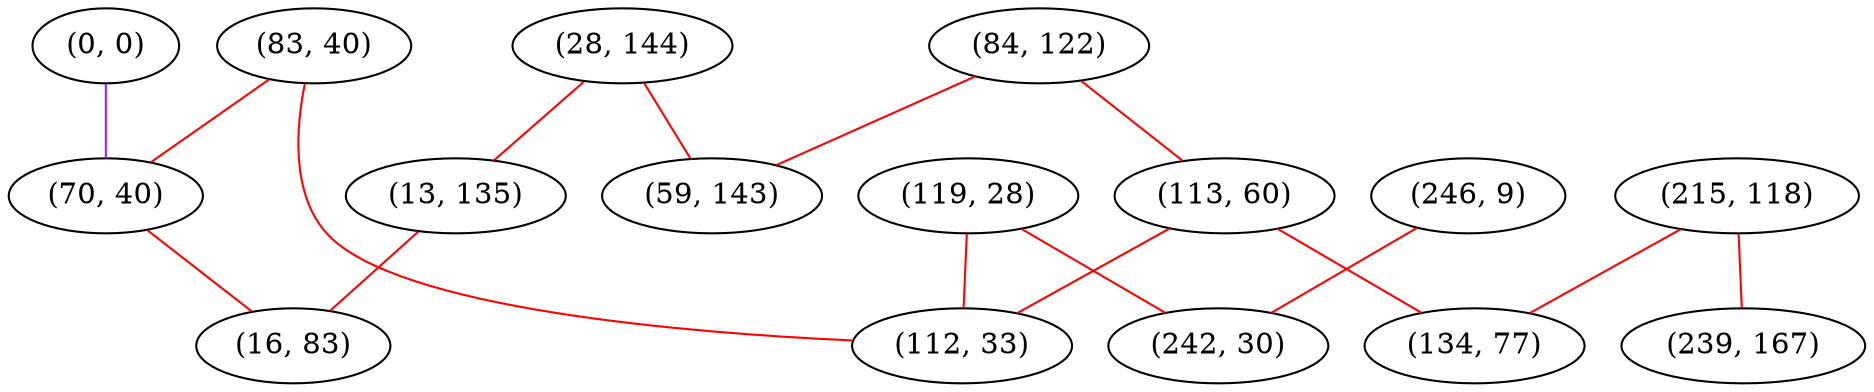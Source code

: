 graph "" {
"(83, 40)";
"(84, 122)";
"(0, 0)";
"(70, 40)";
"(113, 60)";
"(28, 144)";
"(119, 28)";
"(59, 143)";
"(215, 118)";
"(112, 33)";
"(246, 9)";
"(13, 135)";
"(239, 167)";
"(134, 77)";
"(16, 83)";
"(242, 30)";
"(83, 40)" -- "(112, 33)"  [color=red, key=0, weight=1];
"(83, 40)" -- "(70, 40)"  [color=red, key=0, weight=1];
"(84, 122)" -- "(59, 143)"  [color=red, key=0, weight=1];
"(84, 122)" -- "(113, 60)"  [color=red, key=0, weight=1];
"(0, 0)" -- "(70, 40)"  [color=purple, key=0, weight=4];
"(70, 40)" -- "(16, 83)"  [color=red, key=0, weight=1];
"(113, 60)" -- "(112, 33)"  [color=red, key=0, weight=1];
"(113, 60)" -- "(134, 77)"  [color=red, key=0, weight=1];
"(28, 144)" -- "(59, 143)"  [color=red, key=0, weight=1];
"(28, 144)" -- "(13, 135)"  [color=red, key=0, weight=1];
"(119, 28)" -- "(112, 33)"  [color=red, key=0, weight=1];
"(119, 28)" -- "(242, 30)"  [color=red, key=0, weight=1];
"(215, 118)" -- "(239, 167)"  [color=red, key=0, weight=1];
"(215, 118)" -- "(134, 77)"  [color=red, key=0, weight=1];
"(246, 9)" -- "(242, 30)"  [color=red, key=0, weight=1];
"(13, 135)" -- "(16, 83)"  [color=red, key=0, weight=1];
}
